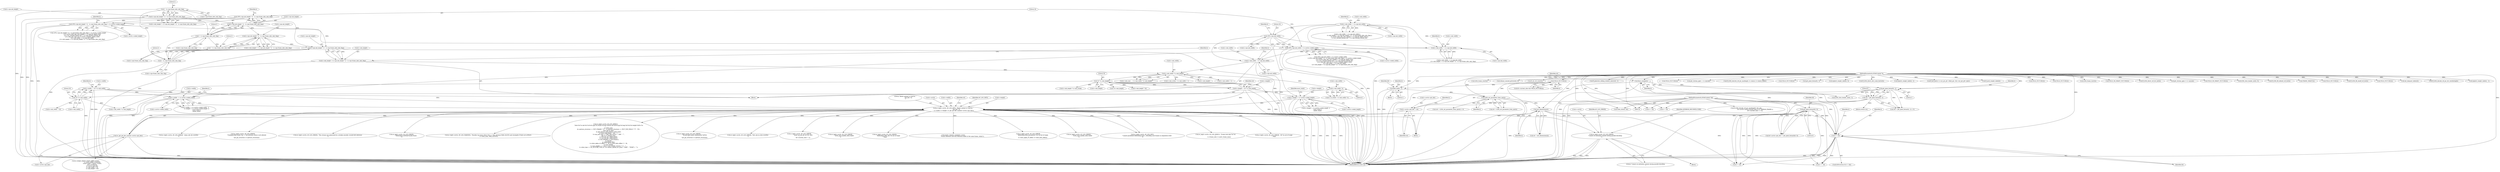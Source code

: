 digraph "0_FFmpeg_29ffeef5e73b8f41ff3a3f2242d356759c66f91f@pointer" {
"1000933" [label="(Call,av_log(h->avctx, AV_LOG_ERROR,\n                   \"Cannot (re-)initialize context during parallel decoding.\n\"))"];
"1000887" [label="(Call,av_log(h->avctx, AV_LOG_INFO, \"Reinit context to %dx%d, \"\n               \"pix_fmt: %s\n\", h->width, h->height, av_get_pix_fmt_name(h->avctx->pix_fmt)))"];
"1000715" [label="(Call,h->width  = 16 * h->mb_width)"];
"1000719" [label="(Call,16 * h->mb_width)"];
"1000699" [label="(Call,h->mb_width * 4)"];
"1000679" [label="(Call,h->mb_width * h->mb_height)"];
"1000649" [label="(Call,h->mb_width  = h->sps.mb_width)"];
"1000610" [label="(Call,h->mb_width  != h->sps.mb_width)"];
"1000398" [label="(Call,h->mb_width  != h->sps.mb_width)"];
"1000541" [label="(Call,16*h->sps.mb_width)"];
"1000658" [label="(Call,h->mb_height = h->sps.mb_height * (2 - h->sps.frame_mbs_only_flag))"];
"1000662" [label="(Call,h->sps.mb_height * (2 - h->sps.frame_mbs_only_flag))"];
"1000623" [label="(Call,h->sps.mb_height * (2 - h->sps.frame_mbs_only_flag))"];
"1000557" [label="(Call,h->sps.mb_height * (2 - h->sps.frame_mbs_only_flag))"];
"1000412" [label="(Call,h->sps.mb_height * (2 - h->sps.frame_mbs_only_flag))"];
"1000418" [label="(Call,2 - h->sps.frame_mbs_only_flag)"];
"1000563" [label="(Call,2 - h->sps.frame_mbs_only_flag)"];
"1000629" [label="(Call,2 - h->sps.frame_mbs_only_flag)"];
"1000668" [label="(Call,2 - h->sps.frame_mbs_only_flag)"];
"1000827" [label="(Call,h->width  != h->avctx->coded_width)"];
"1000540" [label="(Call,16*h->sps.mb_width != h->avctx->coded_width)"];
"1000837" [label="(Call,h->height != h->avctx->coded_height)"];
"1000724" [label="(Call,h->height = 16 * h->mb_height)"];
"1000728" [label="(Call,16 * h->mb_height)"];
"1000554" [label="(Call,16*h->sps.mb_height * (2 - h->sps.frame_mbs_only_flag) != h->avctx->coded_height)"];
"1000555" [label="(Call,16*h->sps.mb_height * (2 - h->sps.frame_mbs_only_flag))"];
"1000899" [label="(Call,av_get_pix_fmt_name(h->avctx->pix_fmt))"];
"1000880" [label="(Call,h->avctx->pix_fmt = ret)"];
"1000872" [label="(Call,ret = get_pixel_format(h, 1))"];
"1000874" [label="(Call,get_pixel_format(h, 1))"];
"1000868" [label="(Call,flush_change(h))"];
"1000851" [label="(Call,h != h0)"];
"1000735" [label="(Call,init_dimensions(h))"];
"1000495" [label="(Call,h264_set_parameter_from_sps(h))"];
"1000186" [label="(Call,field_end(h, 1))"];
"1000183" [label="(Call,FIELD_PICTURE(h))"];
"1000125" [label="(MethodParameterIn,H264Context *h)"];
"1000643" [label="(Call,get_pixel_format(h0, 0))"];
"1000126" [label="(MethodParameterIn,H264Context *h0)"];
"1002549" [label="(Call,av_log(h->avctx, AV_LOG_ERROR, \"QP %u out of range\n\", tmp))"];
"1000563" [label="(Call,2 - h->sps.frame_mbs_only_flag)"];
"1002503" [label="(Call,av_log(h->avctx, AV_LOG_ERROR, \"cabac_init_idc overflow\n\"))"];
"1001583" [label="(Call,ff_generate_sliding_window_mmcos(h, 1))"];
"1000869" [label="(Identifier,h)"];
"1000877" [label="(Literal,0)"];
"1001830" [label="(Call,FIELD_PICTURE(h))"];
"1002581" [label="(Call,get_chroma_qp(h, 1, h->qscale))"];
"1001602" [label="(Call,ff_h264_execute_ref_pic_marking(h, h->mmco, h->mmco_index))"];
"1000881" [label="(Call,h->avctx->pix_fmt)"];
"1000721" [label="(Call,h->mb_width)"];
"1001805" [label="(Call,FIELD_PICTURE(h))"];
"1000649" [label="(Call,h->mb_width  = h->sps.mb_width)"];
"1000659" [label="(Call,h->mb_height)"];
"1000716" [label="(Call,h->width)"];
"1000653" [label="(Call,h->sps.mb_width)"];
"1000868" [label="(Call,flush_change(h))"];
"1001914" [label="(Call,clone_slice(h, h0))"];
"1001140" [label="(Call,av_log(h->avctx, AV_LOG_ERROR,\n                   \"Changing field mode (%d -> %d) between slices is not allowed\n\",\n                   last_pic_structure, h->picture_structure))"];
"1000945" [label="(Call,get_pixel_format(h, 1))"];
"1000543" [label="(Call,h->sps.mb_width)"];
"1000724" [label="(Call,h->height = 16 * h->mb_height)"];
"1002457" [label="(Call,implicit_weight_table(h, 0))"];
"1000624" [label="(Call,h->sps.mb_height)"];
"1000838" [label="(Call,h->height)"];
"1001062" [label="(Call,av_log(h->avctx, AV_LOG_ERROR, \"This stream was generated by a broken encoder, invalid 8x8 inference\n\"))"];
"1000419" [label="(Literal,2)"];
"1000558" [label="(Call,h->sps.mb_height)"];
"1000730" [label="(Call,h->mb_height)"];
"1000397" [label="(Call,h->mb_width  != h->sps.mb_width ||\n            h->mb_height != h->sps.mb_height * (2 - h->sps.frame_mbs_only_flag) ||\n            h->avctx->bits_per_raw_sample != h->sps.bit_depth_luma ||\n            h->cur_chroma_format_idc != h->sps.chroma_format_idc)"];
"1002474" [label="(Call,ff_h264_direct_dist_scale_factor(h))"];
"1000188" [label="(Literal,1)"];
"1002839" [label="(Call,av_log(h->avctx, AV_LOG_ERROR,\n                       \"Deblocking switched inside frame.\n\"))"];
"1000579" [label="(Identifier,h)"];
"1002460" [label="(Call,implicit_weight_table(h, 1))"];
"1002216" [label="(Call,ff_init_poc(h, h->cur_pic_ptr->field_poc, &h->cur_pic_ptr->poc))"];
"1000876" [label="(Literal,1)"];
"1000700" [label="(Call,h->mb_width)"];
"1000851" [label="(Call,h != h0)"];
"1001887" [label="(Call,h->mb_height * h->mb_stride)"];
"1000728" [label="(Call,16 * h->mb_height)"];
"1000888" [label="(Call,h->avctx)"];
"1000683" [label="(Call,h->mb_height)"];
"1000836" [label="(Call,h->height != h->avctx->coded_height  ||\n         must_reinit ||\n         needs_reinit)"];
"1002342" [label="(Call,ff_pred_weight_table(h))"];
"1000857" [label="(Identifier,h)"];
"1002975" [label="(Call,av_log(h->avctx, AV_LOG_WARNING, \"Possibly too many slices (%d >= %d), increase MAX_SLICES and recompile if there are artifacts\n\", h->slice_num, MAX_SLICES))"];
"1000736" [label="(Identifier,h)"];
"1002402" [label="(Call,ff_h264_decode_ref_pic_marking(h0, &h->gb,\n                                             !(h->avctx->active_thread_type & FF_THREAD_FRAME) ||\n                                             h0->current_slice == 0))"];
"1000878" [label="(Return,return ret;)"];
"1000909" [label="(Call,h264_slice_header_init(h, 1))"];
"1000492" [label="(Call,(ret = h264_set_parameter_from_sps(h)) < 0)"];
"1003305" [label="(Call,av_log(h->avctx, AV_LOG_DEBUG,\n               \"slice:%d %s mb:%d %c%s%s pps:%u frame:%d poc:%d/%d ref:%d/%d qp:%d loop:%d:%d:%d weight:%d%s %s\n\",\n               h->slice_num,\n               (h->picture_structure == PICT_FRAME ? \"F\" : h->picture_structure == PICT_TOP_FIELD ? \"T\" : \"B\"),\n               first_mb_in_slice,\n               av_get_picture_type_char(h->slice_type),\n               h->slice_type_fixed ? \" fix\" : \"\",\n               h->nal_unit_type == NAL_IDR_SLICE ? \" IDR\" : \"\",\n               pps_id, h->frame_num,\n               h->cur_pic_ptr->field_poc[0],\n               h->cur_pic_ptr->field_poc[1],\n               h->ref_count[0], h->ref_count[1],\n               h->qscale,\n               h->deblocking_filter,\n               h->slice_alpha_c0_offset / 2 - 26, h->slice_beta_offset / 2 - 26,\n               h->use_weight,\n               h->use_weight == 1 && h->use_weight_chroma ? \"c\" : \"\",\n               h->slice_type == AV_PICTURE_TYPE_B ? (h->direct_spatial_mv_pred ? \"SPAT\" : \"TEMP\") : \"\"))"];
"1000126" [label="(MethodParameterIn,H264Context *h0)"];
"1001969" [label="(Call,h->mb_width * h->mb_height)"];
"1000496" [label="(Identifier,h)"];
"1001632" [label="(Call,av_image_copy(h->short_ref[0]->f.data,\n                                  h->short_ref[0]->f.linesize,\n                                  (const uint8_t **)prev->f.data,\n                                  prev->f.linesize,\n                                  h->avctx->pix_fmt,\n                                  h->mb_width  * 16,\n                                  h->mb_height * 16))"];
"1000850" [label="(ControlStructure,if (h != h0))"];
"1000720" [label="(Literal,16)"];
"1001800" [label="(Call,FIELD_PICTURE(h))"];
"1000726" [label="(Identifier,h)"];
"1000690" [label="(Call,h->mb_width + 1)"];
"1000623" [label="(Call,h->sps.mb_height * (2 - h->sps.frame_mbs_only_flag))"];
"1001749" [label="(Call,FIELD_PICTURE(h))"];
"1001393" [label="(Call,av_log(h->avctx, AV_LOG_ERROR,\n                               \"Invalid field mode combination %d/%d\n\",\n                               last_pic_structure, h->picture_structure))"];
"1001813" [label="(Call,h264_frame_start(h))"];
"1000880" [label="(Call,h->avctx->pix_fmt = ret)"];
"1000734" [label="(Identifier,ret)"];
"1002835" [label="(Call,h != h0)"];
"1000644" [label="(Identifier,h0)"];
"1001992" [label="(Call,av_log(h->avctx, AV_LOG_ERROR, \"first_mb_in_slice overflow\n\"))"];
"1000619" [label="(Call,h->mb_height != h->sps.mb_height * (2 - h->sps.frame_mbs_only_flag))"];
"1000548" [label="(Call,h->avctx->coded_width)"];
"1000408" [label="(Call,h->mb_height != h->sps.mb_height * (2 - h->sps.frame_mbs_only_flag))"];
"1000929" [label="(Call,h != h0)"];
"1000733" [label="(Call,ret = init_dimensions(h))"];
"1000668" [label="(Call,2 - h->sps.frame_mbs_only_flag)"];
"1000828" [label="(Call,h->width)"];
"1000125" [label="(MethodParameterIn,H264Context *h)"];
"1000191" [label="(Identifier,h0)"];
"1000934" [label="(Call,h->avctx)"];
"1000849" [label="(Block,)"];
"1002027" [label="(Call,FIELD_OR_MBAFF_PICTURE(h))"];
"1000695" [label="(Call,h->b_stride = h->mb_width * 4)"];
"1001169" [label="(Call,av_log(h->avctx, AV_LOG_ERROR,\n                   \"unset cur_pic_ptr on %d. slice\n\",\n                   h0->current_slice + 1))"];
"1000831" [label="(Call,h->avctx->coded_width)"];
"1000614" [label="(Call,h->sps.mb_width)"];
"1002476" [label="(Call,ff_h264_direct_ref_list_init(h))"];
"1000893" [label="(Call,h->width)"];
"1000650" [label="(Call,h->mb_width)"];
"1000555" [label="(Call,16*h->sps.mb_height * (2 - h->sps.frame_mbs_only_flag))"];
"1000938" [label="(Literal,\"Cannot (re-)initialize context during parallel decoding.\n\")"];
"1000908" [label="(Identifier,ret)"];
"1002569" [label="(Call,get_chroma_qp(h, 0, h->qscale))"];
"1000729" [label="(Literal,16)"];
"1000611" [label="(Call,h->mb_width)"];
"1000663" [label="(Call,h->sps.mb_height)"];
"1000703" [label="(Literal,4)"];
"1000889" [label="(Identifier,h)"];
"1000187" [label="(Identifier,h)"];
"1000418" [label="(Call,2 - h->sps.frame_mbs_only_flag)"];
"1000557" [label="(Call,h->sps.mb_height * (2 - h->sps.frame_mbs_only_flag))"];
"1000937" [label="(Identifier,AV_LOG_ERROR)"];
"1001981" [label="(Call,FIELD_OR_MBAFF_PICTURE(h))"];
"1000675" [label="(Call,h->mb_num    = h->mb_width * h->mb_height)"];
"1000542" [label="(Literal,16)"];
"1000886" [label="(Identifier,ret)"];
"1000872" [label="(Call,ret = get_pixel_format(h, 1))"];
"1000847" [label="(Identifier,must_reinit)"];
"1000699" [label="(Call,h->mb_width * 4)"];
"1000914" [label="(Call,av_log(h->avctx, AV_LOG_ERROR,\n                   \"h264_slice_header_init() failed\n\"))"];
"1000735" [label="(Call,init_dimensions(h))"];
"1000853" [label="(Identifier,h0)"];
"1000645" [label="(Literal,0)"];
"1000686" [label="(Call,h->mb_stride = h->mb_width + 1)"];
"1000629" [label="(Call,2 - h->sps.frame_mbs_only_flag)"];
"1000554" [label="(Call,16*h->sps.mb_height * (2 - h->sps.frame_mbs_only_flag) != h->avctx->coded_height)"];
"1002649" [label="(Call,av_log(h->avctx, AV_LOG_ERROR,\n                   \"deblocking_filter_idc %u out of range\n\", tmp))"];
"1000539" [label="(Call,16*h->sps.mb_width != h->avctx->coded_width\n                     || 16*h->sps.mb_height * (2 - h->sps.frame_mbs_only_flag) != h->avctx->coded_height\n                     || h->avctx->bits_per_raw_sample != h->sps.bit_depth_luma\n                     || h->cur_chroma_format_idc != h->sps.chroma_format_idc\n                     || av_cmp_q(h->sps.sar, h->avctx->sample_aspect_ratio)\n                     || h->mb_width  != h->sps.mb_width\n                     || h->mb_height != h->sps.mb_height * (2 - h->sps.frame_mbs_only_flag))"];
"1000874" [label="(Call,get_pixel_format(h, 1))"];
"1000420" [label="(Call,h->sps.frame_mbs_only_flag)"];
"1000873" [label="(Identifier,ret)"];
"1000940" [label="(Identifier,AVERROR_PATCHWELCOME)"];
"1000900" [label="(Call,h->avctx->pix_fmt)"];
"1000662" [label="(Call,h->sps.mb_height * (2 - h->sps.frame_mbs_only_flag))"];
"1000630" [label="(Literal,2)"];
"1000977" [label="(Call,h == h0)"];
"1001423" [label="(Call,avpriv_request_sample(h->avctx,\n                                              \"Found reference and non-reference fields in the same frame, which\"))"];
"1000410" [label="(Identifier,h)"];
"1002714" [label="(Call,av_log(h->avctx, AV_LOG_ERROR,\n                       \"deblocking filter parameters %d %d out of range\n\",\n                       h->slice_alpha_c0_offset, h->slice_beta_offset))"];
"1000184" [label="(Identifier,h)"];
"1000962" [label="(Call,h264_slice_header_init(h, 0))"];
"1002283" [label="(Call,ff_h264_fill_default_ref_list(h))"];
"1000715" [label="(Call,h->width  = 16 * h->mb_width)"];
"1000398" [label="(Call,h->mb_width  != h->sps.mb_width)"];
"1000837" [label="(Call,h->height != h->avctx->coded_height)"];
"1000852" [label="(Identifier,h)"];
"1000643" [label="(Call,get_pixel_format(h0, 0))"];
"1000631" [label="(Call,h->sps.frame_mbs_only_flag)"];
"1000891" [label="(Identifier,AV_LOG_INFO)"];
"1000186" [label="(Call,field_end(h, 1))"];
"1000570" [label="(Call,h->avctx->coded_height)"];
"1002437" [label="(Call,FRAME_MBAFF(h))"];
"1000967" [label="(Call,av_log(h->avctx, AV_LOG_ERROR,\n                   \"h264_slice_header_init() failed\n\"))"];
"1000899" [label="(Call,av_get_pix_fmt_name(h->avctx->pix_fmt))"];
"1000871" [label="(Call,(ret = get_pixel_format(h, 1)) < 0)"];
"1001732" [label="(Call,FIELD_PICTURE(h))"];
"1002440" [label="(Call,ff_h264_fill_mbaff_ref_list(h))"];
"1000719" [label="(Call,16 * h->mb_width)"];
"1000413" [label="(Call,h->sps.mb_height)"];
"1000185" [label="(Block,)"];
"1000565" [label="(Call,h->sps.frame_mbs_only_flag)"];
"1001908" [label="(Call,h != h0)"];
"1000677" [label="(Identifier,h)"];
"1000556" [label="(Literal,16)"];
"1000179" [label="(Call,h0->current_slice && FIELD_PICTURE(h))"];
"1000541" [label="(Call,16*h->sps.mb_width)"];
"1000670" [label="(Call,h->sps.frame_mbs_only_flag)"];
"1000610" [label="(Call,h->mb_width  != h->sps.mb_width)"];
"1000495" [label="(Call,h264_set_parameter_from_sps(h))"];
"1000183" [label="(Call,FIELD_PICTURE(h))"];
"1000896" [label="(Call,h->height)"];
"1000841" [label="(Call,h->avctx->coded_height)"];
"1000887" [label="(Call,av_log(h->avctx, AV_LOG_INFO, \"Reinit context to %dx%d, \"\n               \"pix_fmt: %s\n\", h->width, h->height, av_get_pix_fmt_name(h->avctx->pix_fmt)))"];
"1000892" [label="(Literal,\"Reinit context to %dx%d, \"\n               \"pix_fmt: %s\n\")"];
"1000933" [label="(Call,av_log(h->avctx, AV_LOG_ERROR,\n                   \"Cannot (re-)initialize context during parallel decoding.\n\"))"];
"1000402" [label="(Call,h->sps.mb_width)"];
"1000399" [label="(Call,h->mb_width)"];
"1001316" [label="(Call,FIELD_PICTURE(h))"];
"1000412" [label="(Call,h->sps.mb_height * (2 - h->sps.frame_mbs_only_flag))"];
"1000553" [label="(Call,16*h->sps.mb_height * (2 - h->sps.frame_mbs_only_flag) != h->avctx->coded_height\n                     || h->avctx->bits_per_raw_sample != h->sps.bit_depth_luma\n                     || h->cur_chroma_format_idc != h->sps.chroma_format_idc\n                     || av_cmp_q(h->sps.sar, h->avctx->sample_aspect_ratio)\n                     || h->mb_width  != h->sps.mb_width\n                     || h->mb_height != h->sps.mb_height * (2 - h->sps.frame_mbs_only_flag))"];
"1000991" [label="(Call,init_dequant_tables(h))"];
"1000550" [label="(Identifier,h)"];
"1002294" [label="(Call,ff_h264_decode_ref_pic_list_reordering(h))"];
"1002823" [label="(Call,av_log(h->avctx, AV_LOG_INFO,\n                       \"Cannot parallelize deblocking type 1, decoding such frames in sequential order\n\"))"];
"1001841" [label="(Call,i<h->mb_height)"];
"1000609" [label="(Call,h->mb_width  != h->sps.mb_width\n                     || h->mb_height != h->sps.mb_height * (2 - h->sps.frame_mbs_only_flag))"];
"1000658" [label="(Call,h->mb_height = h->sps.mb_height * (2 - h->sps.frame_mbs_only_flag))"];
"1000572" [label="(Identifier,h)"];
"1003426" [label="(MethodReturn,static int)"];
"1000493" [label="(Call,ret = h264_set_parameter_from_sps(h))"];
"1000679" [label="(Call,h->mb_width * h->mb_height)"];
"1000660" [label="(Identifier,h)"];
"1000932" [label="(Block,)"];
"1002360" [label="(Call,implicit_weight_table(h, -1))"];
"1000669" [label="(Literal,2)"];
"1001668" [label="(Call,h->mb_width  * 16)"];
"1000540" [label="(Call,16*h->sps.mb_width != h->avctx->coded_width)"];
"1000127" [label="(Block,)"];
"1000875" [label="(Identifier,h)"];
"1000826" [label="(Call,h->width  != h->avctx->coded_width   ||\n         h->height != h->avctx->coded_height  ||\n         must_reinit ||\n         needs_reinit)"];
"1000680" [label="(Call,h->mb_width)"];
"1000827" [label="(Call,h->width  != h->avctx->coded_width)"];
"1001531" [label="(Call,h264_frame_start(h))"];
"1000621" [label="(Identifier,h)"];
"1001491" [label="(Call,av_log(h->avctx, AV_LOG_DEBUG, \"Frame num gap %d %d\n\",\n                   h->frame_num, h->prev_frame_num))"];
"1000564" [label="(Literal,2)"];
"1001826" [label="(Call,release_unused_pictures(h, 0))"];
"1000637" [label="(Call,h0->avctx->pix_fmt != get_pixel_format(h0, 0))"];
"1000725" [label="(Call,h->height)"];
"1002246" [label="(Call,ff_set_ref_count(h))"];
"1000839" [label="(Identifier,h)"];
"1001673" [label="(Call,h->mb_height * 16)"];
"1000933" -> "1000932"  [label="AST: "];
"1000933" -> "1000938"  [label="CFG: "];
"1000934" -> "1000933"  [label="AST: "];
"1000937" -> "1000933"  [label="AST: "];
"1000938" -> "1000933"  [label="AST: "];
"1000940" -> "1000933"  [label="CFG: "];
"1000933" -> "1003426"  [label="DDG: "];
"1000933" -> "1003426"  [label="DDG: "];
"1000933" -> "1003426"  [label="DDG: "];
"1000887" -> "1000933"  [label="DDG: "];
"1000887" -> "1000849"  [label="AST: "];
"1000887" -> "1000899"  [label="CFG: "];
"1000888" -> "1000887"  [label="AST: "];
"1000891" -> "1000887"  [label="AST: "];
"1000892" -> "1000887"  [label="AST: "];
"1000893" -> "1000887"  [label="AST: "];
"1000896" -> "1000887"  [label="AST: "];
"1000899" -> "1000887"  [label="AST: "];
"1000908" -> "1000887"  [label="CFG: "];
"1000887" -> "1003426"  [label="DDG: "];
"1000887" -> "1003426"  [label="DDG: "];
"1000887" -> "1003426"  [label="DDG: "];
"1000887" -> "1003426"  [label="DDG: "];
"1000887" -> "1003426"  [label="DDG: "];
"1000887" -> "1003426"  [label="DDG: "];
"1000715" -> "1000887"  [label="DDG: "];
"1000827" -> "1000887"  [label="DDG: "];
"1000837" -> "1000887"  [label="DDG: "];
"1000724" -> "1000887"  [label="DDG: "];
"1000899" -> "1000887"  [label="DDG: "];
"1000887" -> "1000914"  [label="DDG: "];
"1000887" -> "1000967"  [label="DDG: "];
"1000887" -> "1001062"  [label="DDG: "];
"1000887" -> "1001140"  [label="DDG: "];
"1000887" -> "1001169"  [label="DDG: "];
"1000887" -> "1001393"  [label="DDG: "];
"1000887" -> "1001423"  [label="DDG: "];
"1000887" -> "1001491"  [label="DDG: "];
"1000887" -> "1001992"  [label="DDG: "];
"1000887" -> "1002503"  [label="DDG: "];
"1000887" -> "1002549"  [label="DDG: "];
"1000887" -> "1002649"  [label="DDG: "];
"1000887" -> "1002714"  [label="DDG: "];
"1000887" -> "1002823"  [label="DDG: "];
"1000887" -> "1002823"  [label="DDG: "];
"1000887" -> "1002839"  [label="DDG: "];
"1000887" -> "1002975"  [label="DDG: "];
"1000887" -> "1003305"  [label="DDG: "];
"1000715" -> "1000127"  [label="AST: "];
"1000715" -> "1000719"  [label="CFG: "];
"1000716" -> "1000715"  [label="AST: "];
"1000719" -> "1000715"  [label="AST: "];
"1000726" -> "1000715"  [label="CFG: "];
"1000715" -> "1003426"  [label="DDG: "];
"1000715" -> "1003426"  [label="DDG: "];
"1000719" -> "1000715"  [label="DDG: "];
"1000719" -> "1000715"  [label="DDG: "];
"1000715" -> "1000827"  [label="DDG: "];
"1000719" -> "1000721"  [label="CFG: "];
"1000720" -> "1000719"  [label="AST: "];
"1000721" -> "1000719"  [label="AST: "];
"1000719" -> "1003426"  [label="DDG: "];
"1000699" -> "1000719"  [label="DDG: "];
"1000719" -> "1001668"  [label="DDG: "];
"1000719" -> "1001969"  [label="DDG: "];
"1000699" -> "1000695"  [label="AST: "];
"1000699" -> "1000703"  [label="CFG: "];
"1000700" -> "1000699"  [label="AST: "];
"1000703" -> "1000699"  [label="AST: "];
"1000695" -> "1000699"  [label="CFG: "];
"1000699" -> "1000695"  [label="DDG: "];
"1000699" -> "1000695"  [label="DDG: "];
"1000679" -> "1000699"  [label="DDG: "];
"1000679" -> "1000675"  [label="AST: "];
"1000679" -> "1000683"  [label="CFG: "];
"1000680" -> "1000679"  [label="AST: "];
"1000683" -> "1000679"  [label="AST: "];
"1000675" -> "1000679"  [label="CFG: "];
"1000679" -> "1000675"  [label="DDG: "];
"1000679" -> "1000675"  [label="DDG: "];
"1000649" -> "1000679"  [label="DDG: "];
"1000658" -> "1000679"  [label="DDG: "];
"1000679" -> "1000686"  [label="DDG: "];
"1000679" -> "1000690"  [label="DDG: "];
"1000679" -> "1000728"  [label="DDG: "];
"1000649" -> "1000127"  [label="AST: "];
"1000649" -> "1000653"  [label="CFG: "];
"1000650" -> "1000649"  [label="AST: "];
"1000653" -> "1000649"  [label="AST: "];
"1000660" -> "1000649"  [label="CFG: "];
"1000649" -> "1003426"  [label="DDG: "];
"1000610" -> "1000649"  [label="DDG: "];
"1000398" -> "1000649"  [label="DDG: "];
"1000541" -> "1000649"  [label="DDG: "];
"1000610" -> "1000609"  [label="AST: "];
"1000610" -> "1000614"  [label="CFG: "];
"1000611" -> "1000610"  [label="AST: "];
"1000614" -> "1000610"  [label="AST: "];
"1000621" -> "1000610"  [label="CFG: "];
"1000609" -> "1000610"  [label="CFG: "];
"1000610" -> "1000609"  [label="DDG: "];
"1000610" -> "1000609"  [label="DDG: "];
"1000398" -> "1000610"  [label="DDG: "];
"1000541" -> "1000610"  [label="DDG: "];
"1000398" -> "1000397"  [label="AST: "];
"1000398" -> "1000402"  [label="CFG: "];
"1000399" -> "1000398"  [label="AST: "];
"1000402" -> "1000398"  [label="AST: "];
"1000410" -> "1000398"  [label="CFG: "];
"1000397" -> "1000398"  [label="CFG: "];
"1000398" -> "1003426"  [label="DDG: "];
"1000398" -> "1003426"  [label="DDG: "];
"1000398" -> "1000397"  [label="DDG: "];
"1000398" -> "1000397"  [label="DDG: "];
"1000398" -> "1000541"  [label="DDG: "];
"1000541" -> "1000540"  [label="AST: "];
"1000541" -> "1000543"  [label="CFG: "];
"1000542" -> "1000541"  [label="AST: "];
"1000543" -> "1000541"  [label="AST: "];
"1000550" -> "1000541"  [label="CFG: "];
"1000541" -> "1000540"  [label="DDG: "];
"1000541" -> "1000540"  [label="DDG: "];
"1000658" -> "1000127"  [label="AST: "];
"1000658" -> "1000662"  [label="CFG: "];
"1000659" -> "1000658"  [label="AST: "];
"1000662" -> "1000658"  [label="AST: "];
"1000677" -> "1000658"  [label="CFG: "];
"1000658" -> "1003426"  [label="DDG: "];
"1000662" -> "1000658"  [label="DDG: "];
"1000662" -> "1000658"  [label="DDG: "];
"1000662" -> "1000668"  [label="CFG: "];
"1000663" -> "1000662"  [label="AST: "];
"1000668" -> "1000662"  [label="AST: "];
"1000662" -> "1003426"  [label="DDG: "];
"1000662" -> "1003426"  [label="DDG: "];
"1000623" -> "1000662"  [label="DDG: "];
"1000557" -> "1000662"  [label="DDG: "];
"1000412" -> "1000662"  [label="DDG: "];
"1000668" -> "1000662"  [label="DDG: "];
"1000668" -> "1000662"  [label="DDG: "];
"1000623" -> "1000619"  [label="AST: "];
"1000623" -> "1000629"  [label="CFG: "];
"1000624" -> "1000623"  [label="AST: "];
"1000629" -> "1000623"  [label="AST: "];
"1000619" -> "1000623"  [label="CFG: "];
"1000623" -> "1000619"  [label="DDG: "];
"1000623" -> "1000619"  [label="DDG: "];
"1000557" -> "1000623"  [label="DDG: "];
"1000629" -> "1000623"  [label="DDG: "];
"1000629" -> "1000623"  [label="DDG: "];
"1000557" -> "1000555"  [label="AST: "];
"1000557" -> "1000563"  [label="CFG: "];
"1000558" -> "1000557"  [label="AST: "];
"1000563" -> "1000557"  [label="AST: "];
"1000555" -> "1000557"  [label="CFG: "];
"1000557" -> "1000555"  [label="DDG: "];
"1000557" -> "1000555"  [label="DDG: "];
"1000412" -> "1000557"  [label="DDG: "];
"1000563" -> "1000557"  [label="DDG: "];
"1000563" -> "1000557"  [label="DDG: "];
"1000412" -> "1000408"  [label="AST: "];
"1000412" -> "1000418"  [label="CFG: "];
"1000413" -> "1000412"  [label="AST: "];
"1000418" -> "1000412"  [label="AST: "];
"1000408" -> "1000412"  [label="CFG: "];
"1000412" -> "1003426"  [label="DDG: "];
"1000412" -> "1003426"  [label="DDG: "];
"1000412" -> "1000408"  [label="DDG: "];
"1000412" -> "1000408"  [label="DDG: "];
"1000418" -> "1000412"  [label="DDG: "];
"1000418" -> "1000412"  [label="DDG: "];
"1000418" -> "1000420"  [label="CFG: "];
"1000419" -> "1000418"  [label="AST: "];
"1000420" -> "1000418"  [label="AST: "];
"1000418" -> "1003426"  [label="DDG: "];
"1000418" -> "1000563"  [label="DDG: "];
"1000418" -> "1000668"  [label="DDG: "];
"1000563" -> "1000565"  [label="CFG: "];
"1000564" -> "1000563"  [label="AST: "];
"1000565" -> "1000563"  [label="AST: "];
"1000563" -> "1000629"  [label="DDG: "];
"1000563" -> "1000668"  [label="DDG: "];
"1000629" -> "1000631"  [label="CFG: "];
"1000630" -> "1000629"  [label="AST: "];
"1000631" -> "1000629"  [label="AST: "];
"1000629" -> "1000668"  [label="DDG: "];
"1000668" -> "1000670"  [label="CFG: "];
"1000669" -> "1000668"  [label="AST: "];
"1000670" -> "1000668"  [label="AST: "];
"1000668" -> "1003426"  [label="DDG: "];
"1000827" -> "1000826"  [label="AST: "];
"1000827" -> "1000831"  [label="CFG: "];
"1000828" -> "1000827"  [label="AST: "];
"1000831" -> "1000827"  [label="AST: "];
"1000839" -> "1000827"  [label="CFG: "];
"1000826" -> "1000827"  [label="CFG: "];
"1000827" -> "1003426"  [label="DDG: "];
"1000827" -> "1003426"  [label="DDG: "];
"1000827" -> "1000826"  [label="DDG: "];
"1000827" -> "1000826"  [label="DDG: "];
"1000540" -> "1000827"  [label="DDG: "];
"1000540" -> "1000539"  [label="AST: "];
"1000540" -> "1000548"  [label="CFG: "];
"1000548" -> "1000540"  [label="AST: "];
"1000556" -> "1000540"  [label="CFG: "];
"1000539" -> "1000540"  [label="CFG: "];
"1000540" -> "1003426"  [label="DDG: "];
"1000540" -> "1003426"  [label="DDG: "];
"1000540" -> "1000539"  [label="DDG: "];
"1000540" -> "1000539"  [label="DDG: "];
"1000837" -> "1000836"  [label="AST: "];
"1000837" -> "1000841"  [label="CFG: "];
"1000838" -> "1000837"  [label="AST: "];
"1000841" -> "1000837"  [label="AST: "];
"1000847" -> "1000837"  [label="CFG: "];
"1000836" -> "1000837"  [label="CFG: "];
"1000837" -> "1003426"  [label="DDG: "];
"1000837" -> "1003426"  [label="DDG: "];
"1000837" -> "1000836"  [label="DDG: "];
"1000837" -> "1000836"  [label="DDG: "];
"1000724" -> "1000837"  [label="DDG: "];
"1000554" -> "1000837"  [label="DDG: "];
"1000724" -> "1000127"  [label="AST: "];
"1000724" -> "1000728"  [label="CFG: "];
"1000725" -> "1000724"  [label="AST: "];
"1000728" -> "1000724"  [label="AST: "];
"1000734" -> "1000724"  [label="CFG: "];
"1000724" -> "1003426"  [label="DDG: "];
"1000724" -> "1003426"  [label="DDG: "];
"1000728" -> "1000724"  [label="DDG: "];
"1000728" -> "1000724"  [label="DDG: "];
"1000728" -> "1000730"  [label="CFG: "];
"1000729" -> "1000728"  [label="AST: "];
"1000730" -> "1000728"  [label="AST: "];
"1000728" -> "1003426"  [label="DDG: "];
"1000728" -> "1001673"  [label="DDG: "];
"1000728" -> "1001841"  [label="DDG: "];
"1000728" -> "1001887"  [label="DDG: "];
"1000728" -> "1001969"  [label="DDG: "];
"1000554" -> "1000553"  [label="AST: "];
"1000554" -> "1000570"  [label="CFG: "];
"1000555" -> "1000554"  [label="AST: "];
"1000570" -> "1000554"  [label="AST: "];
"1000579" -> "1000554"  [label="CFG: "];
"1000553" -> "1000554"  [label="CFG: "];
"1000554" -> "1003426"  [label="DDG: "];
"1000554" -> "1003426"  [label="DDG: "];
"1000554" -> "1000553"  [label="DDG: "];
"1000554" -> "1000553"  [label="DDG: "];
"1000555" -> "1000554"  [label="DDG: "];
"1000555" -> "1000554"  [label="DDG: "];
"1000556" -> "1000555"  [label="AST: "];
"1000572" -> "1000555"  [label="CFG: "];
"1000899" -> "1000900"  [label="CFG: "];
"1000900" -> "1000899"  [label="AST: "];
"1000899" -> "1003426"  [label="DDG: "];
"1000880" -> "1000899"  [label="DDG: "];
"1000899" -> "1001632"  [label="DDG: "];
"1000880" -> "1000849"  [label="AST: "];
"1000880" -> "1000886"  [label="CFG: "];
"1000881" -> "1000880"  [label="AST: "];
"1000886" -> "1000880"  [label="AST: "];
"1000889" -> "1000880"  [label="CFG: "];
"1000872" -> "1000880"  [label="DDG: "];
"1000872" -> "1000871"  [label="AST: "];
"1000872" -> "1000874"  [label="CFG: "];
"1000873" -> "1000872"  [label="AST: "];
"1000874" -> "1000872"  [label="AST: "];
"1000877" -> "1000872"  [label="CFG: "];
"1000872" -> "1003426"  [label="DDG: "];
"1000872" -> "1003426"  [label="DDG: "];
"1000872" -> "1000871"  [label="DDG: "];
"1000874" -> "1000872"  [label="DDG: "];
"1000874" -> "1000872"  [label="DDG: "];
"1000872" -> "1000878"  [label="DDG: "];
"1000874" -> "1000876"  [label="CFG: "];
"1000875" -> "1000874"  [label="AST: "];
"1000876" -> "1000874"  [label="AST: "];
"1000874" -> "1003426"  [label="DDG: "];
"1000874" -> "1000871"  [label="DDG: "];
"1000874" -> "1000871"  [label="DDG: "];
"1000868" -> "1000874"  [label="DDG: "];
"1000125" -> "1000874"  [label="DDG: "];
"1000874" -> "1000909"  [label="DDG: "];
"1000868" -> "1000849"  [label="AST: "];
"1000868" -> "1000869"  [label="CFG: "];
"1000869" -> "1000868"  [label="AST: "];
"1000873" -> "1000868"  [label="CFG: "];
"1000868" -> "1003426"  [label="DDG: "];
"1000851" -> "1000868"  [label="DDG: "];
"1000125" -> "1000868"  [label="DDG: "];
"1000851" -> "1000850"  [label="AST: "];
"1000851" -> "1000853"  [label="CFG: "];
"1000852" -> "1000851"  [label="AST: "];
"1000853" -> "1000851"  [label="AST: "];
"1000857" -> "1000851"  [label="CFG: "];
"1000869" -> "1000851"  [label="CFG: "];
"1000851" -> "1003426"  [label="DDG: "];
"1000851" -> "1003426"  [label="DDG: "];
"1000851" -> "1003426"  [label="DDG: "];
"1000735" -> "1000851"  [label="DDG: "];
"1000125" -> "1000851"  [label="DDG: "];
"1000643" -> "1000851"  [label="DDG: "];
"1000126" -> "1000851"  [label="DDG: "];
"1000851" -> "1000929"  [label="DDG: "];
"1000851" -> "1000977"  [label="DDG: "];
"1000735" -> "1000733"  [label="AST: "];
"1000735" -> "1000736"  [label="CFG: "];
"1000736" -> "1000735"  [label="AST: "];
"1000733" -> "1000735"  [label="CFG: "];
"1000735" -> "1003426"  [label="DDG: "];
"1000735" -> "1000733"  [label="DDG: "];
"1000495" -> "1000735"  [label="DDG: "];
"1000125" -> "1000735"  [label="DDG: "];
"1000735" -> "1000929"  [label="DDG: "];
"1000735" -> "1000977"  [label="DDG: "];
"1000495" -> "1000493"  [label="AST: "];
"1000495" -> "1000496"  [label="CFG: "];
"1000496" -> "1000495"  [label="AST: "];
"1000493" -> "1000495"  [label="CFG: "];
"1000495" -> "1003426"  [label="DDG: "];
"1000495" -> "1000492"  [label="DDG: "];
"1000495" -> "1000493"  [label="DDG: "];
"1000186" -> "1000495"  [label="DDG: "];
"1000183" -> "1000495"  [label="DDG: "];
"1000125" -> "1000495"  [label="DDG: "];
"1000186" -> "1000185"  [label="AST: "];
"1000186" -> "1000188"  [label="CFG: "];
"1000187" -> "1000186"  [label="AST: "];
"1000188" -> "1000186"  [label="AST: "];
"1000191" -> "1000186"  [label="CFG: "];
"1000186" -> "1003426"  [label="DDG: "];
"1000186" -> "1003426"  [label="DDG: "];
"1000183" -> "1000186"  [label="DDG: "];
"1000125" -> "1000186"  [label="DDG: "];
"1000183" -> "1000179"  [label="AST: "];
"1000183" -> "1000184"  [label="CFG: "];
"1000184" -> "1000183"  [label="AST: "];
"1000179" -> "1000183"  [label="CFG: "];
"1000183" -> "1003426"  [label="DDG: "];
"1000183" -> "1000179"  [label="DDG: "];
"1000125" -> "1000183"  [label="DDG: "];
"1000125" -> "1000124"  [label="AST: "];
"1000125" -> "1003426"  [label="DDG: "];
"1000125" -> "1000909"  [label="DDG: "];
"1000125" -> "1000929"  [label="DDG: "];
"1000125" -> "1000945"  [label="DDG: "];
"1000125" -> "1000962"  [label="DDG: "];
"1000125" -> "1000977"  [label="DDG: "];
"1000125" -> "1000991"  [label="DDG: "];
"1000125" -> "1001316"  [label="DDG: "];
"1000125" -> "1001531"  [label="DDG: "];
"1000125" -> "1001583"  [label="DDG: "];
"1000125" -> "1001602"  [label="DDG: "];
"1000125" -> "1001732"  [label="DDG: "];
"1000125" -> "1001749"  [label="DDG: "];
"1000125" -> "1001800"  [label="DDG: "];
"1000125" -> "1001805"  [label="DDG: "];
"1000125" -> "1001813"  [label="DDG: "];
"1000125" -> "1001826"  [label="DDG: "];
"1000125" -> "1001830"  [label="DDG: "];
"1000125" -> "1001908"  [label="DDG: "];
"1000125" -> "1001914"  [label="DDG: "];
"1000125" -> "1001981"  [label="DDG: "];
"1000125" -> "1002027"  [label="DDG: "];
"1000125" -> "1002216"  [label="DDG: "];
"1000125" -> "1002246"  [label="DDG: "];
"1000125" -> "1002283"  [label="DDG: "];
"1000125" -> "1002294"  [label="DDG: "];
"1000125" -> "1002342"  [label="DDG: "];
"1000125" -> "1002360"  [label="DDG: "];
"1000125" -> "1002437"  [label="DDG: "];
"1000125" -> "1002440"  [label="DDG: "];
"1000125" -> "1002457"  [label="DDG: "];
"1000125" -> "1002460"  [label="DDG: "];
"1000125" -> "1002474"  [label="DDG: "];
"1000125" -> "1002476"  [label="DDG: "];
"1000125" -> "1002569"  [label="DDG: "];
"1000125" -> "1002581"  [label="DDG: "];
"1000125" -> "1002835"  [label="DDG: "];
"1000643" -> "1000637"  [label="AST: "];
"1000643" -> "1000645"  [label="CFG: "];
"1000644" -> "1000643"  [label="AST: "];
"1000645" -> "1000643"  [label="AST: "];
"1000637" -> "1000643"  [label="CFG: "];
"1000643" -> "1003426"  [label="DDG: "];
"1000643" -> "1000637"  [label="DDG: "];
"1000643" -> "1000637"  [label="DDG: "];
"1000126" -> "1000643"  [label="DDG: "];
"1000643" -> "1000929"  [label="DDG: "];
"1000643" -> "1000977"  [label="DDG: "];
"1000126" -> "1000124"  [label="AST: "];
"1000126" -> "1003426"  [label="DDG: "];
"1000126" -> "1000929"  [label="DDG: "];
"1000126" -> "1000977"  [label="DDG: "];
"1000126" -> "1001908"  [label="DDG: "];
"1000126" -> "1001914"  [label="DDG: "];
"1000126" -> "1002402"  [label="DDG: "];
"1000126" -> "1002835"  [label="DDG: "];
}
